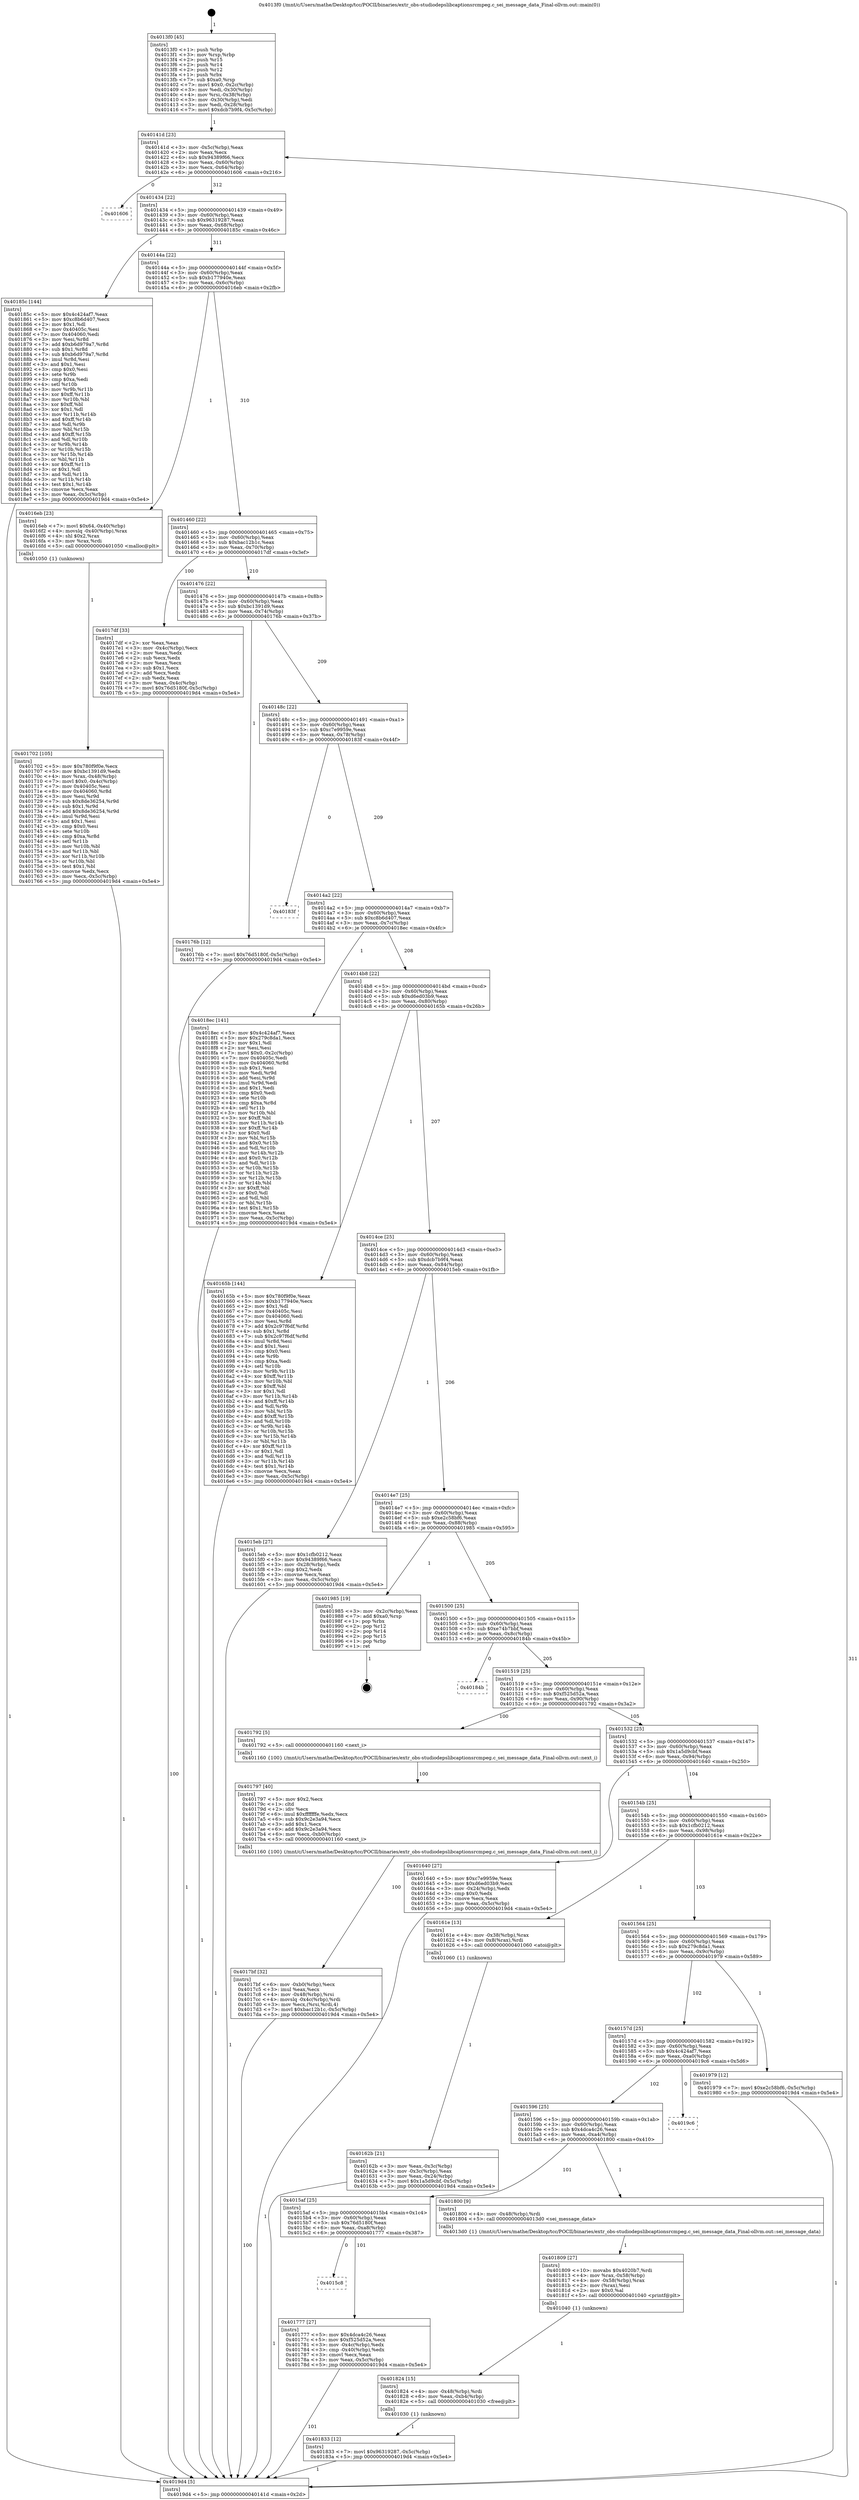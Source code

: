 digraph "0x4013f0" {
  label = "0x4013f0 (/mnt/c/Users/mathe/Desktop/tcc/POCII/binaries/extr_obs-studiodepslibcaptionsrcmpeg.c_sei_message_data_Final-ollvm.out::main(0))"
  labelloc = "t"
  node[shape=record]

  Entry [label="",width=0.3,height=0.3,shape=circle,fillcolor=black,style=filled]
  "0x40141d" [label="{
     0x40141d [23]\l
     | [instrs]\l
     &nbsp;&nbsp;0x40141d \<+3\>: mov -0x5c(%rbp),%eax\l
     &nbsp;&nbsp;0x401420 \<+2\>: mov %eax,%ecx\l
     &nbsp;&nbsp;0x401422 \<+6\>: sub $0x94389f66,%ecx\l
     &nbsp;&nbsp;0x401428 \<+3\>: mov %eax,-0x60(%rbp)\l
     &nbsp;&nbsp;0x40142b \<+3\>: mov %ecx,-0x64(%rbp)\l
     &nbsp;&nbsp;0x40142e \<+6\>: je 0000000000401606 \<main+0x216\>\l
  }"]
  "0x401606" [label="{
     0x401606\l
  }", style=dashed]
  "0x401434" [label="{
     0x401434 [22]\l
     | [instrs]\l
     &nbsp;&nbsp;0x401434 \<+5\>: jmp 0000000000401439 \<main+0x49\>\l
     &nbsp;&nbsp;0x401439 \<+3\>: mov -0x60(%rbp),%eax\l
     &nbsp;&nbsp;0x40143c \<+5\>: sub $0x96319287,%eax\l
     &nbsp;&nbsp;0x401441 \<+3\>: mov %eax,-0x68(%rbp)\l
     &nbsp;&nbsp;0x401444 \<+6\>: je 000000000040185c \<main+0x46c\>\l
  }"]
  Exit [label="",width=0.3,height=0.3,shape=circle,fillcolor=black,style=filled,peripheries=2]
  "0x40185c" [label="{
     0x40185c [144]\l
     | [instrs]\l
     &nbsp;&nbsp;0x40185c \<+5\>: mov $0x4c424af7,%eax\l
     &nbsp;&nbsp;0x401861 \<+5\>: mov $0xc8b6d407,%ecx\l
     &nbsp;&nbsp;0x401866 \<+2\>: mov $0x1,%dl\l
     &nbsp;&nbsp;0x401868 \<+7\>: mov 0x40405c,%esi\l
     &nbsp;&nbsp;0x40186f \<+7\>: mov 0x404060,%edi\l
     &nbsp;&nbsp;0x401876 \<+3\>: mov %esi,%r8d\l
     &nbsp;&nbsp;0x401879 \<+7\>: add $0xb6d979a7,%r8d\l
     &nbsp;&nbsp;0x401880 \<+4\>: sub $0x1,%r8d\l
     &nbsp;&nbsp;0x401884 \<+7\>: sub $0xb6d979a7,%r8d\l
     &nbsp;&nbsp;0x40188b \<+4\>: imul %r8d,%esi\l
     &nbsp;&nbsp;0x40188f \<+3\>: and $0x1,%esi\l
     &nbsp;&nbsp;0x401892 \<+3\>: cmp $0x0,%esi\l
     &nbsp;&nbsp;0x401895 \<+4\>: sete %r9b\l
     &nbsp;&nbsp;0x401899 \<+3\>: cmp $0xa,%edi\l
     &nbsp;&nbsp;0x40189c \<+4\>: setl %r10b\l
     &nbsp;&nbsp;0x4018a0 \<+3\>: mov %r9b,%r11b\l
     &nbsp;&nbsp;0x4018a3 \<+4\>: xor $0xff,%r11b\l
     &nbsp;&nbsp;0x4018a7 \<+3\>: mov %r10b,%bl\l
     &nbsp;&nbsp;0x4018aa \<+3\>: xor $0xff,%bl\l
     &nbsp;&nbsp;0x4018ad \<+3\>: xor $0x1,%dl\l
     &nbsp;&nbsp;0x4018b0 \<+3\>: mov %r11b,%r14b\l
     &nbsp;&nbsp;0x4018b3 \<+4\>: and $0xff,%r14b\l
     &nbsp;&nbsp;0x4018b7 \<+3\>: and %dl,%r9b\l
     &nbsp;&nbsp;0x4018ba \<+3\>: mov %bl,%r15b\l
     &nbsp;&nbsp;0x4018bd \<+4\>: and $0xff,%r15b\l
     &nbsp;&nbsp;0x4018c1 \<+3\>: and %dl,%r10b\l
     &nbsp;&nbsp;0x4018c4 \<+3\>: or %r9b,%r14b\l
     &nbsp;&nbsp;0x4018c7 \<+3\>: or %r10b,%r15b\l
     &nbsp;&nbsp;0x4018ca \<+3\>: xor %r15b,%r14b\l
     &nbsp;&nbsp;0x4018cd \<+3\>: or %bl,%r11b\l
     &nbsp;&nbsp;0x4018d0 \<+4\>: xor $0xff,%r11b\l
     &nbsp;&nbsp;0x4018d4 \<+3\>: or $0x1,%dl\l
     &nbsp;&nbsp;0x4018d7 \<+3\>: and %dl,%r11b\l
     &nbsp;&nbsp;0x4018da \<+3\>: or %r11b,%r14b\l
     &nbsp;&nbsp;0x4018dd \<+4\>: test $0x1,%r14b\l
     &nbsp;&nbsp;0x4018e1 \<+3\>: cmovne %ecx,%eax\l
     &nbsp;&nbsp;0x4018e4 \<+3\>: mov %eax,-0x5c(%rbp)\l
     &nbsp;&nbsp;0x4018e7 \<+5\>: jmp 00000000004019d4 \<main+0x5e4\>\l
  }"]
  "0x40144a" [label="{
     0x40144a [22]\l
     | [instrs]\l
     &nbsp;&nbsp;0x40144a \<+5\>: jmp 000000000040144f \<main+0x5f\>\l
     &nbsp;&nbsp;0x40144f \<+3\>: mov -0x60(%rbp),%eax\l
     &nbsp;&nbsp;0x401452 \<+5\>: sub $0xb177940e,%eax\l
     &nbsp;&nbsp;0x401457 \<+3\>: mov %eax,-0x6c(%rbp)\l
     &nbsp;&nbsp;0x40145a \<+6\>: je 00000000004016eb \<main+0x2fb\>\l
  }"]
  "0x401833" [label="{
     0x401833 [12]\l
     | [instrs]\l
     &nbsp;&nbsp;0x401833 \<+7\>: movl $0x96319287,-0x5c(%rbp)\l
     &nbsp;&nbsp;0x40183a \<+5\>: jmp 00000000004019d4 \<main+0x5e4\>\l
  }"]
  "0x4016eb" [label="{
     0x4016eb [23]\l
     | [instrs]\l
     &nbsp;&nbsp;0x4016eb \<+7\>: movl $0x64,-0x40(%rbp)\l
     &nbsp;&nbsp;0x4016f2 \<+4\>: movslq -0x40(%rbp),%rax\l
     &nbsp;&nbsp;0x4016f6 \<+4\>: shl $0x2,%rax\l
     &nbsp;&nbsp;0x4016fa \<+3\>: mov %rax,%rdi\l
     &nbsp;&nbsp;0x4016fd \<+5\>: call 0000000000401050 \<malloc@plt\>\l
     | [calls]\l
     &nbsp;&nbsp;0x401050 \{1\} (unknown)\l
  }"]
  "0x401460" [label="{
     0x401460 [22]\l
     | [instrs]\l
     &nbsp;&nbsp;0x401460 \<+5\>: jmp 0000000000401465 \<main+0x75\>\l
     &nbsp;&nbsp;0x401465 \<+3\>: mov -0x60(%rbp),%eax\l
     &nbsp;&nbsp;0x401468 \<+5\>: sub $0xbac12b1c,%eax\l
     &nbsp;&nbsp;0x40146d \<+3\>: mov %eax,-0x70(%rbp)\l
     &nbsp;&nbsp;0x401470 \<+6\>: je 00000000004017df \<main+0x3ef\>\l
  }"]
  "0x401824" [label="{
     0x401824 [15]\l
     | [instrs]\l
     &nbsp;&nbsp;0x401824 \<+4\>: mov -0x48(%rbp),%rdi\l
     &nbsp;&nbsp;0x401828 \<+6\>: mov %eax,-0xb4(%rbp)\l
     &nbsp;&nbsp;0x40182e \<+5\>: call 0000000000401030 \<free@plt\>\l
     | [calls]\l
     &nbsp;&nbsp;0x401030 \{1\} (unknown)\l
  }"]
  "0x4017df" [label="{
     0x4017df [33]\l
     | [instrs]\l
     &nbsp;&nbsp;0x4017df \<+2\>: xor %eax,%eax\l
     &nbsp;&nbsp;0x4017e1 \<+3\>: mov -0x4c(%rbp),%ecx\l
     &nbsp;&nbsp;0x4017e4 \<+2\>: mov %eax,%edx\l
     &nbsp;&nbsp;0x4017e6 \<+2\>: sub %ecx,%edx\l
     &nbsp;&nbsp;0x4017e8 \<+2\>: mov %eax,%ecx\l
     &nbsp;&nbsp;0x4017ea \<+3\>: sub $0x1,%ecx\l
     &nbsp;&nbsp;0x4017ed \<+2\>: add %ecx,%edx\l
     &nbsp;&nbsp;0x4017ef \<+2\>: sub %edx,%eax\l
     &nbsp;&nbsp;0x4017f1 \<+3\>: mov %eax,-0x4c(%rbp)\l
     &nbsp;&nbsp;0x4017f4 \<+7\>: movl $0x76d5180f,-0x5c(%rbp)\l
     &nbsp;&nbsp;0x4017fb \<+5\>: jmp 00000000004019d4 \<main+0x5e4\>\l
  }"]
  "0x401476" [label="{
     0x401476 [22]\l
     | [instrs]\l
     &nbsp;&nbsp;0x401476 \<+5\>: jmp 000000000040147b \<main+0x8b\>\l
     &nbsp;&nbsp;0x40147b \<+3\>: mov -0x60(%rbp),%eax\l
     &nbsp;&nbsp;0x40147e \<+5\>: sub $0xbc1391d9,%eax\l
     &nbsp;&nbsp;0x401483 \<+3\>: mov %eax,-0x74(%rbp)\l
     &nbsp;&nbsp;0x401486 \<+6\>: je 000000000040176b \<main+0x37b\>\l
  }"]
  "0x401809" [label="{
     0x401809 [27]\l
     | [instrs]\l
     &nbsp;&nbsp;0x401809 \<+10\>: movabs $0x4020b7,%rdi\l
     &nbsp;&nbsp;0x401813 \<+4\>: mov %rax,-0x58(%rbp)\l
     &nbsp;&nbsp;0x401817 \<+4\>: mov -0x58(%rbp),%rax\l
     &nbsp;&nbsp;0x40181b \<+2\>: mov (%rax),%esi\l
     &nbsp;&nbsp;0x40181d \<+2\>: mov $0x0,%al\l
     &nbsp;&nbsp;0x40181f \<+5\>: call 0000000000401040 \<printf@plt\>\l
     | [calls]\l
     &nbsp;&nbsp;0x401040 \{1\} (unknown)\l
  }"]
  "0x40176b" [label="{
     0x40176b [12]\l
     | [instrs]\l
     &nbsp;&nbsp;0x40176b \<+7\>: movl $0x76d5180f,-0x5c(%rbp)\l
     &nbsp;&nbsp;0x401772 \<+5\>: jmp 00000000004019d4 \<main+0x5e4\>\l
  }"]
  "0x40148c" [label="{
     0x40148c [22]\l
     | [instrs]\l
     &nbsp;&nbsp;0x40148c \<+5\>: jmp 0000000000401491 \<main+0xa1\>\l
     &nbsp;&nbsp;0x401491 \<+3\>: mov -0x60(%rbp),%eax\l
     &nbsp;&nbsp;0x401494 \<+5\>: sub $0xc7e9959e,%eax\l
     &nbsp;&nbsp;0x401499 \<+3\>: mov %eax,-0x78(%rbp)\l
     &nbsp;&nbsp;0x40149c \<+6\>: je 000000000040183f \<main+0x44f\>\l
  }"]
  "0x4017bf" [label="{
     0x4017bf [32]\l
     | [instrs]\l
     &nbsp;&nbsp;0x4017bf \<+6\>: mov -0xb0(%rbp),%ecx\l
     &nbsp;&nbsp;0x4017c5 \<+3\>: imul %eax,%ecx\l
     &nbsp;&nbsp;0x4017c8 \<+4\>: mov -0x48(%rbp),%rsi\l
     &nbsp;&nbsp;0x4017cc \<+4\>: movslq -0x4c(%rbp),%rdi\l
     &nbsp;&nbsp;0x4017d0 \<+3\>: mov %ecx,(%rsi,%rdi,4)\l
     &nbsp;&nbsp;0x4017d3 \<+7\>: movl $0xbac12b1c,-0x5c(%rbp)\l
     &nbsp;&nbsp;0x4017da \<+5\>: jmp 00000000004019d4 \<main+0x5e4\>\l
  }"]
  "0x40183f" [label="{
     0x40183f\l
  }", style=dashed]
  "0x4014a2" [label="{
     0x4014a2 [22]\l
     | [instrs]\l
     &nbsp;&nbsp;0x4014a2 \<+5\>: jmp 00000000004014a7 \<main+0xb7\>\l
     &nbsp;&nbsp;0x4014a7 \<+3\>: mov -0x60(%rbp),%eax\l
     &nbsp;&nbsp;0x4014aa \<+5\>: sub $0xc8b6d407,%eax\l
     &nbsp;&nbsp;0x4014af \<+3\>: mov %eax,-0x7c(%rbp)\l
     &nbsp;&nbsp;0x4014b2 \<+6\>: je 00000000004018ec \<main+0x4fc\>\l
  }"]
  "0x401797" [label="{
     0x401797 [40]\l
     | [instrs]\l
     &nbsp;&nbsp;0x401797 \<+5\>: mov $0x2,%ecx\l
     &nbsp;&nbsp;0x40179c \<+1\>: cltd\l
     &nbsp;&nbsp;0x40179d \<+2\>: idiv %ecx\l
     &nbsp;&nbsp;0x40179f \<+6\>: imul $0xfffffffe,%edx,%ecx\l
     &nbsp;&nbsp;0x4017a5 \<+6\>: sub $0x9c2e3a94,%ecx\l
     &nbsp;&nbsp;0x4017ab \<+3\>: add $0x1,%ecx\l
     &nbsp;&nbsp;0x4017ae \<+6\>: add $0x9c2e3a94,%ecx\l
     &nbsp;&nbsp;0x4017b4 \<+6\>: mov %ecx,-0xb0(%rbp)\l
     &nbsp;&nbsp;0x4017ba \<+5\>: call 0000000000401160 \<next_i\>\l
     | [calls]\l
     &nbsp;&nbsp;0x401160 \{100\} (/mnt/c/Users/mathe/Desktop/tcc/POCII/binaries/extr_obs-studiodepslibcaptionsrcmpeg.c_sei_message_data_Final-ollvm.out::next_i)\l
  }"]
  "0x4018ec" [label="{
     0x4018ec [141]\l
     | [instrs]\l
     &nbsp;&nbsp;0x4018ec \<+5\>: mov $0x4c424af7,%eax\l
     &nbsp;&nbsp;0x4018f1 \<+5\>: mov $0x279c8da1,%ecx\l
     &nbsp;&nbsp;0x4018f6 \<+2\>: mov $0x1,%dl\l
     &nbsp;&nbsp;0x4018f8 \<+2\>: xor %esi,%esi\l
     &nbsp;&nbsp;0x4018fa \<+7\>: movl $0x0,-0x2c(%rbp)\l
     &nbsp;&nbsp;0x401901 \<+7\>: mov 0x40405c,%edi\l
     &nbsp;&nbsp;0x401908 \<+8\>: mov 0x404060,%r8d\l
     &nbsp;&nbsp;0x401910 \<+3\>: sub $0x1,%esi\l
     &nbsp;&nbsp;0x401913 \<+3\>: mov %edi,%r9d\l
     &nbsp;&nbsp;0x401916 \<+3\>: add %esi,%r9d\l
     &nbsp;&nbsp;0x401919 \<+4\>: imul %r9d,%edi\l
     &nbsp;&nbsp;0x40191d \<+3\>: and $0x1,%edi\l
     &nbsp;&nbsp;0x401920 \<+3\>: cmp $0x0,%edi\l
     &nbsp;&nbsp;0x401923 \<+4\>: sete %r10b\l
     &nbsp;&nbsp;0x401927 \<+4\>: cmp $0xa,%r8d\l
     &nbsp;&nbsp;0x40192b \<+4\>: setl %r11b\l
     &nbsp;&nbsp;0x40192f \<+3\>: mov %r10b,%bl\l
     &nbsp;&nbsp;0x401932 \<+3\>: xor $0xff,%bl\l
     &nbsp;&nbsp;0x401935 \<+3\>: mov %r11b,%r14b\l
     &nbsp;&nbsp;0x401938 \<+4\>: xor $0xff,%r14b\l
     &nbsp;&nbsp;0x40193c \<+3\>: xor $0x0,%dl\l
     &nbsp;&nbsp;0x40193f \<+3\>: mov %bl,%r15b\l
     &nbsp;&nbsp;0x401942 \<+4\>: and $0x0,%r15b\l
     &nbsp;&nbsp;0x401946 \<+3\>: and %dl,%r10b\l
     &nbsp;&nbsp;0x401949 \<+3\>: mov %r14b,%r12b\l
     &nbsp;&nbsp;0x40194c \<+4\>: and $0x0,%r12b\l
     &nbsp;&nbsp;0x401950 \<+3\>: and %dl,%r11b\l
     &nbsp;&nbsp;0x401953 \<+3\>: or %r10b,%r15b\l
     &nbsp;&nbsp;0x401956 \<+3\>: or %r11b,%r12b\l
     &nbsp;&nbsp;0x401959 \<+3\>: xor %r12b,%r15b\l
     &nbsp;&nbsp;0x40195c \<+3\>: or %r14b,%bl\l
     &nbsp;&nbsp;0x40195f \<+3\>: xor $0xff,%bl\l
     &nbsp;&nbsp;0x401962 \<+3\>: or $0x0,%dl\l
     &nbsp;&nbsp;0x401965 \<+2\>: and %dl,%bl\l
     &nbsp;&nbsp;0x401967 \<+3\>: or %bl,%r15b\l
     &nbsp;&nbsp;0x40196a \<+4\>: test $0x1,%r15b\l
     &nbsp;&nbsp;0x40196e \<+3\>: cmovne %ecx,%eax\l
     &nbsp;&nbsp;0x401971 \<+3\>: mov %eax,-0x5c(%rbp)\l
     &nbsp;&nbsp;0x401974 \<+5\>: jmp 00000000004019d4 \<main+0x5e4\>\l
  }"]
  "0x4014b8" [label="{
     0x4014b8 [22]\l
     | [instrs]\l
     &nbsp;&nbsp;0x4014b8 \<+5\>: jmp 00000000004014bd \<main+0xcd\>\l
     &nbsp;&nbsp;0x4014bd \<+3\>: mov -0x60(%rbp),%eax\l
     &nbsp;&nbsp;0x4014c0 \<+5\>: sub $0xd6ed03b9,%eax\l
     &nbsp;&nbsp;0x4014c5 \<+3\>: mov %eax,-0x80(%rbp)\l
     &nbsp;&nbsp;0x4014c8 \<+6\>: je 000000000040165b \<main+0x26b\>\l
  }"]
  "0x4015c8" [label="{
     0x4015c8\l
  }", style=dashed]
  "0x40165b" [label="{
     0x40165b [144]\l
     | [instrs]\l
     &nbsp;&nbsp;0x40165b \<+5\>: mov $0x780f9f0e,%eax\l
     &nbsp;&nbsp;0x401660 \<+5\>: mov $0xb177940e,%ecx\l
     &nbsp;&nbsp;0x401665 \<+2\>: mov $0x1,%dl\l
     &nbsp;&nbsp;0x401667 \<+7\>: mov 0x40405c,%esi\l
     &nbsp;&nbsp;0x40166e \<+7\>: mov 0x404060,%edi\l
     &nbsp;&nbsp;0x401675 \<+3\>: mov %esi,%r8d\l
     &nbsp;&nbsp;0x401678 \<+7\>: add $0x2c97f6df,%r8d\l
     &nbsp;&nbsp;0x40167f \<+4\>: sub $0x1,%r8d\l
     &nbsp;&nbsp;0x401683 \<+7\>: sub $0x2c97f6df,%r8d\l
     &nbsp;&nbsp;0x40168a \<+4\>: imul %r8d,%esi\l
     &nbsp;&nbsp;0x40168e \<+3\>: and $0x1,%esi\l
     &nbsp;&nbsp;0x401691 \<+3\>: cmp $0x0,%esi\l
     &nbsp;&nbsp;0x401694 \<+4\>: sete %r9b\l
     &nbsp;&nbsp;0x401698 \<+3\>: cmp $0xa,%edi\l
     &nbsp;&nbsp;0x40169b \<+4\>: setl %r10b\l
     &nbsp;&nbsp;0x40169f \<+3\>: mov %r9b,%r11b\l
     &nbsp;&nbsp;0x4016a2 \<+4\>: xor $0xff,%r11b\l
     &nbsp;&nbsp;0x4016a6 \<+3\>: mov %r10b,%bl\l
     &nbsp;&nbsp;0x4016a9 \<+3\>: xor $0xff,%bl\l
     &nbsp;&nbsp;0x4016ac \<+3\>: xor $0x1,%dl\l
     &nbsp;&nbsp;0x4016af \<+3\>: mov %r11b,%r14b\l
     &nbsp;&nbsp;0x4016b2 \<+4\>: and $0xff,%r14b\l
     &nbsp;&nbsp;0x4016b6 \<+3\>: and %dl,%r9b\l
     &nbsp;&nbsp;0x4016b9 \<+3\>: mov %bl,%r15b\l
     &nbsp;&nbsp;0x4016bc \<+4\>: and $0xff,%r15b\l
     &nbsp;&nbsp;0x4016c0 \<+3\>: and %dl,%r10b\l
     &nbsp;&nbsp;0x4016c3 \<+3\>: or %r9b,%r14b\l
     &nbsp;&nbsp;0x4016c6 \<+3\>: or %r10b,%r15b\l
     &nbsp;&nbsp;0x4016c9 \<+3\>: xor %r15b,%r14b\l
     &nbsp;&nbsp;0x4016cc \<+3\>: or %bl,%r11b\l
     &nbsp;&nbsp;0x4016cf \<+4\>: xor $0xff,%r11b\l
     &nbsp;&nbsp;0x4016d3 \<+3\>: or $0x1,%dl\l
     &nbsp;&nbsp;0x4016d6 \<+3\>: and %dl,%r11b\l
     &nbsp;&nbsp;0x4016d9 \<+3\>: or %r11b,%r14b\l
     &nbsp;&nbsp;0x4016dc \<+4\>: test $0x1,%r14b\l
     &nbsp;&nbsp;0x4016e0 \<+3\>: cmovne %ecx,%eax\l
     &nbsp;&nbsp;0x4016e3 \<+3\>: mov %eax,-0x5c(%rbp)\l
     &nbsp;&nbsp;0x4016e6 \<+5\>: jmp 00000000004019d4 \<main+0x5e4\>\l
  }"]
  "0x4014ce" [label="{
     0x4014ce [25]\l
     | [instrs]\l
     &nbsp;&nbsp;0x4014ce \<+5\>: jmp 00000000004014d3 \<main+0xe3\>\l
     &nbsp;&nbsp;0x4014d3 \<+3\>: mov -0x60(%rbp),%eax\l
     &nbsp;&nbsp;0x4014d6 \<+5\>: sub $0xdcb7b9f4,%eax\l
     &nbsp;&nbsp;0x4014db \<+6\>: mov %eax,-0x84(%rbp)\l
     &nbsp;&nbsp;0x4014e1 \<+6\>: je 00000000004015eb \<main+0x1fb\>\l
  }"]
  "0x401777" [label="{
     0x401777 [27]\l
     | [instrs]\l
     &nbsp;&nbsp;0x401777 \<+5\>: mov $0x4dca4c26,%eax\l
     &nbsp;&nbsp;0x40177c \<+5\>: mov $0xf525d52a,%ecx\l
     &nbsp;&nbsp;0x401781 \<+3\>: mov -0x4c(%rbp),%edx\l
     &nbsp;&nbsp;0x401784 \<+3\>: cmp -0x40(%rbp),%edx\l
     &nbsp;&nbsp;0x401787 \<+3\>: cmovl %ecx,%eax\l
     &nbsp;&nbsp;0x40178a \<+3\>: mov %eax,-0x5c(%rbp)\l
     &nbsp;&nbsp;0x40178d \<+5\>: jmp 00000000004019d4 \<main+0x5e4\>\l
  }"]
  "0x4015eb" [label="{
     0x4015eb [27]\l
     | [instrs]\l
     &nbsp;&nbsp;0x4015eb \<+5\>: mov $0x1cfb0212,%eax\l
     &nbsp;&nbsp;0x4015f0 \<+5\>: mov $0x94389f66,%ecx\l
     &nbsp;&nbsp;0x4015f5 \<+3\>: mov -0x28(%rbp),%edx\l
     &nbsp;&nbsp;0x4015f8 \<+3\>: cmp $0x2,%edx\l
     &nbsp;&nbsp;0x4015fb \<+3\>: cmovne %ecx,%eax\l
     &nbsp;&nbsp;0x4015fe \<+3\>: mov %eax,-0x5c(%rbp)\l
     &nbsp;&nbsp;0x401601 \<+5\>: jmp 00000000004019d4 \<main+0x5e4\>\l
  }"]
  "0x4014e7" [label="{
     0x4014e7 [25]\l
     | [instrs]\l
     &nbsp;&nbsp;0x4014e7 \<+5\>: jmp 00000000004014ec \<main+0xfc\>\l
     &nbsp;&nbsp;0x4014ec \<+3\>: mov -0x60(%rbp),%eax\l
     &nbsp;&nbsp;0x4014ef \<+5\>: sub $0xe2c58bf6,%eax\l
     &nbsp;&nbsp;0x4014f4 \<+6\>: mov %eax,-0x88(%rbp)\l
     &nbsp;&nbsp;0x4014fa \<+6\>: je 0000000000401985 \<main+0x595\>\l
  }"]
  "0x4019d4" [label="{
     0x4019d4 [5]\l
     | [instrs]\l
     &nbsp;&nbsp;0x4019d4 \<+5\>: jmp 000000000040141d \<main+0x2d\>\l
  }"]
  "0x4013f0" [label="{
     0x4013f0 [45]\l
     | [instrs]\l
     &nbsp;&nbsp;0x4013f0 \<+1\>: push %rbp\l
     &nbsp;&nbsp;0x4013f1 \<+3\>: mov %rsp,%rbp\l
     &nbsp;&nbsp;0x4013f4 \<+2\>: push %r15\l
     &nbsp;&nbsp;0x4013f6 \<+2\>: push %r14\l
     &nbsp;&nbsp;0x4013f8 \<+2\>: push %r12\l
     &nbsp;&nbsp;0x4013fa \<+1\>: push %rbx\l
     &nbsp;&nbsp;0x4013fb \<+7\>: sub $0xa0,%rsp\l
     &nbsp;&nbsp;0x401402 \<+7\>: movl $0x0,-0x2c(%rbp)\l
     &nbsp;&nbsp;0x401409 \<+3\>: mov %edi,-0x30(%rbp)\l
     &nbsp;&nbsp;0x40140c \<+4\>: mov %rsi,-0x38(%rbp)\l
     &nbsp;&nbsp;0x401410 \<+3\>: mov -0x30(%rbp),%edi\l
     &nbsp;&nbsp;0x401413 \<+3\>: mov %edi,-0x28(%rbp)\l
     &nbsp;&nbsp;0x401416 \<+7\>: movl $0xdcb7b9f4,-0x5c(%rbp)\l
  }"]
  "0x4015af" [label="{
     0x4015af [25]\l
     | [instrs]\l
     &nbsp;&nbsp;0x4015af \<+5\>: jmp 00000000004015b4 \<main+0x1c4\>\l
     &nbsp;&nbsp;0x4015b4 \<+3\>: mov -0x60(%rbp),%eax\l
     &nbsp;&nbsp;0x4015b7 \<+5\>: sub $0x76d5180f,%eax\l
     &nbsp;&nbsp;0x4015bc \<+6\>: mov %eax,-0xa8(%rbp)\l
     &nbsp;&nbsp;0x4015c2 \<+6\>: je 0000000000401777 \<main+0x387\>\l
  }"]
  "0x401985" [label="{
     0x401985 [19]\l
     | [instrs]\l
     &nbsp;&nbsp;0x401985 \<+3\>: mov -0x2c(%rbp),%eax\l
     &nbsp;&nbsp;0x401988 \<+7\>: add $0xa0,%rsp\l
     &nbsp;&nbsp;0x40198f \<+1\>: pop %rbx\l
     &nbsp;&nbsp;0x401990 \<+2\>: pop %r12\l
     &nbsp;&nbsp;0x401992 \<+2\>: pop %r14\l
     &nbsp;&nbsp;0x401994 \<+2\>: pop %r15\l
     &nbsp;&nbsp;0x401996 \<+1\>: pop %rbp\l
     &nbsp;&nbsp;0x401997 \<+1\>: ret\l
  }"]
  "0x401500" [label="{
     0x401500 [25]\l
     | [instrs]\l
     &nbsp;&nbsp;0x401500 \<+5\>: jmp 0000000000401505 \<main+0x115\>\l
     &nbsp;&nbsp;0x401505 \<+3\>: mov -0x60(%rbp),%eax\l
     &nbsp;&nbsp;0x401508 \<+5\>: sub $0xe74b7bbf,%eax\l
     &nbsp;&nbsp;0x40150d \<+6\>: mov %eax,-0x8c(%rbp)\l
     &nbsp;&nbsp;0x401513 \<+6\>: je 000000000040184b \<main+0x45b\>\l
  }"]
  "0x401800" [label="{
     0x401800 [9]\l
     | [instrs]\l
     &nbsp;&nbsp;0x401800 \<+4\>: mov -0x48(%rbp),%rdi\l
     &nbsp;&nbsp;0x401804 \<+5\>: call 00000000004013d0 \<sei_message_data\>\l
     | [calls]\l
     &nbsp;&nbsp;0x4013d0 \{1\} (/mnt/c/Users/mathe/Desktop/tcc/POCII/binaries/extr_obs-studiodepslibcaptionsrcmpeg.c_sei_message_data_Final-ollvm.out::sei_message_data)\l
  }"]
  "0x40184b" [label="{
     0x40184b\l
  }", style=dashed]
  "0x401519" [label="{
     0x401519 [25]\l
     | [instrs]\l
     &nbsp;&nbsp;0x401519 \<+5\>: jmp 000000000040151e \<main+0x12e\>\l
     &nbsp;&nbsp;0x40151e \<+3\>: mov -0x60(%rbp),%eax\l
     &nbsp;&nbsp;0x401521 \<+5\>: sub $0xf525d52a,%eax\l
     &nbsp;&nbsp;0x401526 \<+6\>: mov %eax,-0x90(%rbp)\l
     &nbsp;&nbsp;0x40152c \<+6\>: je 0000000000401792 \<main+0x3a2\>\l
  }"]
  "0x401596" [label="{
     0x401596 [25]\l
     | [instrs]\l
     &nbsp;&nbsp;0x401596 \<+5\>: jmp 000000000040159b \<main+0x1ab\>\l
     &nbsp;&nbsp;0x40159b \<+3\>: mov -0x60(%rbp),%eax\l
     &nbsp;&nbsp;0x40159e \<+5\>: sub $0x4dca4c26,%eax\l
     &nbsp;&nbsp;0x4015a3 \<+6\>: mov %eax,-0xa4(%rbp)\l
     &nbsp;&nbsp;0x4015a9 \<+6\>: je 0000000000401800 \<main+0x410\>\l
  }"]
  "0x401792" [label="{
     0x401792 [5]\l
     | [instrs]\l
     &nbsp;&nbsp;0x401792 \<+5\>: call 0000000000401160 \<next_i\>\l
     | [calls]\l
     &nbsp;&nbsp;0x401160 \{100\} (/mnt/c/Users/mathe/Desktop/tcc/POCII/binaries/extr_obs-studiodepslibcaptionsrcmpeg.c_sei_message_data_Final-ollvm.out::next_i)\l
  }"]
  "0x401532" [label="{
     0x401532 [25]\l
     | [instrs]\l
     &nbsp;&nbsp;0x401532 \<+5\>: jmp 0000000000401537 \<main+0x147\>\l
     &nbsp;&nbsp;0x401537 \<+3\>: mov -0x60(%rbp),%eax\l
     &nbsp;&nbsp;0x40153a \<+5\>: sub $0x1a5d9cbf,%eax\l
     &nbsp;&nbsp;0x40153f \<+6\>: mov %eax,-0x94(%rbp)\l
     &nbsp;&nbsp;0x401545 \<+6\>: je 0000000000401640 \<main+0x250\>\l
  }"]
  "0x4019c6" [label="{
     0x4019c6\l
  }", style=dashed]
  "0x401640" [label="{
     0x401640 [27]\l
     | [instrs]\l
     &nbsp;&nbsp;0x401640 \<+5\>: mov $0xc7e9959e,%eax\l
     &nbsp;&nbsp;0x401645 \<+5\>: mov $0xd6ed03b9,%ecx\l
     &nbsp;&nbsp;0x40164a \<+3\>: mov -0x24(%rbp),%edx\l
     &nbsp;&nbsp;0x40164d \<+3\>: cmp $0x0,%edx\l
     &nbsp;&nbsp;0x401650 \<+3\>: cmove %ecx,%eax\l
     &nbsp;&nbsp;0x401653 \<+3\>: mov %eax,-0x5c(%rbp)\l
     &nbsp;&nbsp;0x401656 \<+5\>: jmp 00000000004019d4 \<main+0x5e4\>\l
  }"]
  "0x40154b" [label="{
     0x40154b [25]\l
     | [instrs]\l
     &nbsp;&nbsp;0x40154b \<+5\>: jmp 0000000000401550 \<main+0x160\>\l
     &nbsp;&nbsp;0x401550 \<+3\>: mov -0x60(%rbp),%eax\l
     &nbsp;&nbsp;0x401553 \<+5\>: sub $0x1cfb0212,%eax\l
     &nbsp;&nbsp;0x401558 \<+6\>: mov %eax,-0x98(%rbp)\l
     &nbsp;&nbsp;0x40155e \<+6\>: je 000000000040161e \<main+0x22e\>\l
  }"]
  "0x40157d" [label="{
     0x40157d [25]\l
     | [instrs]\l
     &nbsp;&nbsp;0x40157d \<+5\>: jmp 0000000000401582 \<main+0x192\>\l
     &nbsp;&nbsp;0x401582 \<+3\>: mov -0x60(%rbp),%eax\l
     &nbsp;&nbsp;0x401585 \<+5\>: sub $0x4c424af7,%eax\l
     &nbsp;&nbsp;0x40158a \<+6\>: mov %eax,-0xa0(%rbp)\l
     &nbsp;&nbsp;0x401590 \<+6\>: je 00000000004019c6 \<main+0x5d6\>\l
  }"]
  "0x40161e" [label="{
     0x40161e [13]\l
     | [instrs]\l
     &nbsp;&nbsp;0x40161e \<+4\>: mov -0x38(%rbp),%rax\l
     &nbsp;&nbsp;0x401622 \<+4\>: mov 0x8(%rax),%rdi\l
     &nbsp;&nbsp;0x401626 \<+5\>: call 0000000000401060 \<atoi@plt\>\l
     | [calls]\l
     &nbsp;&nbsp;0x401060 \{1\} (unknown)\l
  }"]
  "0x401564" [label="{
     0x401564 [25]\l
     | [instrs]\l
     &nbsp;&nbsp;0x401564 \<+5\>: jmp 0000000000401569 \<main+0x179\>\l
     &nbsp;&nbsp;0x401569 \<+3\>: mov -0x60(%rbp),%eax\l
     &nbsp;&nbsp;0x40156c \<+5\>: sub $0x279c8da1,%eax\l
     &nbsp;&nbsp;0x401571 \<+6\>: mov %eax,-0x9c(%rbp)\l
     &nbsp;&nbsp;0x401577 \<+6\>: je 0000000000401979 \<main+0x589\>\l
  }"]
  "0x40162b" [label="{
     0x40162b [21]\l
     | [instrs]\l
     &nbsp;&nbsp;0x40162b \<+3\>: mov %eax,-0x3c(%rbp)\l
     &nbsp;&nbsp;0x40162e \<+3\>: mov -0x3c(%rbp),%eax\l
     &nbsp;&nbsp;0x401631 \<+3\>: mov %eax,-0x24(%rbp)\l
     &nbsp;&nbsp;0x401634 \<+7\>: movl $0x1a5d9cbf,-0x5c(%rbp)\l
     &nbsp;&nbsp;0x40163b \<+5\>: jmp 00000000004019d4 \<main+0x5e4\>\l
  }"]
  "0x401702" [label="{
     0x401702 [105]\l
     | [instrs]\l
     &nbsp;&nbsp;0x401702 \<+5\>: mov $0x780f9f0e,%ecx\l
     &nbsp;&nbsp;0x401707 \<+5\>: mov $0xbc1391d9,%edx\l
     &nbsp;&nbsp;0x40170c \<+4\>: mov %rax,-0x48(%rbp)\l
     &nbsp;&nbsp;0x401710 \<+7\>: movl $0x0,-0x4c(%rbp)\l
     &nbsp;&nbsp;0x401717 \<+7\>: mov 0x40405c,%esi\l
     &nbsp;&nbsp;0x40171e \<+8\>: mov 0x404060,%r8d\l
     &nbsp;&nbsp;0x401726 \<+3\>: mov %esi,%r9d\l
     &nbsp;&nbsp;0x401729 \<+7\>: sub $0x8de36254,%r9d\l
     &nbsp;&nbsp;0x401730 \<+4\>: sub $0x1,%r9d\l
     &nbsp;&nbsp;0x401734 \<+7\>: add $0x8de36254,%r9d\l
     &nbsp;&nbsp;0x40173b \<+4\>: imul %r9d,%esi\l
     &nbsp;&nbsp;0x40173f \<+3\>: and $0x1,%esi\l
     &nbsp;&nbsp;0x401742 \<+3\>: cmp $0x0,%esi\l
     &nbsp;&nbsp;0x401745 \<+4\>: sete %r10b\l
     &nbsp;&nbsp;0x401749 \<+4\>: cmp $0xa,%r8d\l
     &nbsp;&nbsp;0x40174d \<+4\>: setl %r11b\l
     &nbsp;&nbsp;0x401751 \<+3\>: mov %r10b,%bl\l
     &nbsp;&nbsp;0x401754 \<+3\>: and %r11b,%bl\l
     &nbsp;&nbsp;0x401757 \<+3\>: xor %r11b,%r10b\l
     &nbsp;&nbsp;0x40175a \<+3\>: or %r10b,%bl\l
     &nbsp;&nbsp;0x40175d \<+3\>: test $0x1,%bl\l
     &nbsp;&nbsp;0x401760 \<+3\>: cmovne %edx,%ecx\l
     &nbsp;&nbsp;0x401763 \<+3\>: mov %ecx,-0x5c(%rbp)\l
     &nbsp;&nbsp;0x401766 \<+5\>: jmp 00000000004019d4 \<main+0x5e4\>\l
  }"]
  "0x401979" [label="{
     0x401979 [12]\l
     | [instrs]\l
     &nbsp;&nbsp;0x401979 \<+7\>: movl $0xe2c58bf6,-0x5c(%rbp)\l
     &nbsp;&nbsp;0x401980 \<+5\>: jmp 00000000004019d4 \<main+0x5e4\>\l
  }"]
  Entry -> "0x4013f0" [label=" 1"]
  "0x40141d" -> "0x401606" [label=" 0"]
  "0x40141d" -> "0x401434" [label=" 312"]
  "0x401985" -> Exit [label=" 1"]
  "0x401434" -> "0x40185c" [label=" 1"]
  "0x401434" -> "0x40144a" [label=" 311"]
  "0x401979" -> "0x4019d4" [label=" 1"]
  "0x40144a" -> "0x4016eb" [label=" 1"]
  "0x40144a" -> "0x401460" [label=" 310"]
  "0x4018ec" -> "0x4019d4" [label=" 1"]
  "0x401460" -> "0x4017df" [label=" 100"]
  "0x401460" -> "0x401476" [label=" 210"]
  "0x40185c" -> "0x4019d4" [label=" 1"]
  "0x401476" -> "0x40176b" [label=" 1"]
  "0x401476" -> "0x40148c" [label=" 209"]
  "0x401833" -> "0x4019d4" [label=" 1"]
  "0x40148c" -> "0x40183f" [label=" 0"]
  "0x40148c" -> "0x4014a2" [label=" 209"]
  "0x401824" -> "0x401833" [label=" 1"]
  "0x4014a2" -> "0x4018ec" [label=" 1"]
  "0x4014a2" -> "0x4014b8" [label=" 208"]
  "0x401809" -> "0x401824" [label=" 1"]
  "0x4014b8" -> "0x40165b" [label=" 1"]
  "0x4014b8" -> "0x4014ce" [label=" 207"]
  "0x401800" -> "0x401809" [label=" 1"]
  "0x4014ce" -> "0x4015eb" [label=" 1"]
  "0x4014ce" -> "0x4014e7" [label=" 206"]
  "0x4015eb" -> "0x4019d4" [label=" 1"]
  "0x4013f0" -> "0x40141d" [label=" 1"]
  "0x4019d4" -> "0x40141d" [label=" 311"]
  "0x4017df" -> "0x4019d4" [label=" 100"]
  "0x4014e7" -> "0x401985" [label=" 1"]
  "0x4014e7" -> "0x401500" [label=" 205"]
  "0x401797" -> "0x4017bf" [label=" 100"]
  "0x401500" -> "0x40184b" [label=" 0"]
  "0x401500" -> "0x401519" [label=" 205"]
  "0x401792" -> "0x401797" [label=" 100"]
  "0x401519" -> "0x401792" [label=" 100"]
  "0x401519" -> "0x401532" [label=" 105"]
  "0x4015af" -> "0x4015c8" [label=" 0"]
  "0x401532" -> "0x401640" [label=" 1"]
  "0x401532" -> "0x40154b" [label=" 104"]
  "0x4015af" -> "0x401777" [label=" 101"]
  "0x40154b" -> "0x40161e" [label=" 1"]
  "0x40154b" -> "0x401564" [label=" 103"]
  "0x40161e" -> "0x40162b" [label=" 1"]
  "0x40162b" -> "0x4019d4" [label=" 1"]
  "0x401640" -> "0x4019d4" [label=" 1"]
  "0x40165b" -> "0x4019d4" [label=" 1"]
  "0x4016eb" -> "0x401702" [label=" 1"]
  "0x401702" -> "0x4019d4" [label=" 1"]
  "0x40176b" -> "0x4019d4" [label=" 1"]
  "0x401596" -> "0x4015af" [label=" 101"]
  "0x401564" -> "0x401979" [label=" 1"]
  "0x401564" -> "0x40157d" [label=" 102"]
  "0x4017bf" -> "0x4019d4" [label=" 100"]
  "0x40157d" -> "0x4019c6" [label=" 0"]
  "0x40157d" -> "0x401596" [label=" 102"]
  "0x401777" -> "0x4019d4" [label=" 101"]
  "0x401596" -> "0x401800" [label=" 1"]
}
